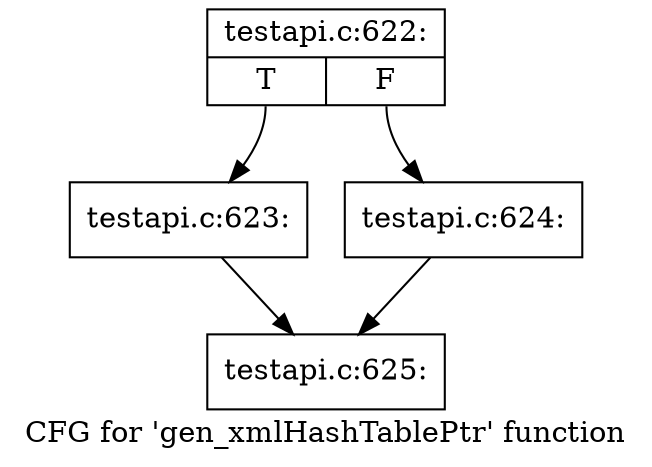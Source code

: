 digraph "CFG for 'gen_xmlHashTablePtr' function" {
	label="CFG for 'gen_xmlHashTablePtr' function";

	Node0x431e2f0 [shape=record,label="{testapi.c:622:|{<s0>T|<s1>F}}"];
	Node0x431e2f0:s0 -> Node0x432e670;
	Node0x431e2f0:s1 -> Node0x432e6c0;
	Node0x432e670 [shape=record,label="{testapi.c:623:}"];
	Node0x432e670 -> Node0x43346f0;
	Node0x432e6c0 [shape=record,label="{testapi.c:624:}"];
	Node0x432e6c0 -> Node0x43346f0;
	Node0x43346f0 [shape=record,label="{testapi.c:625:}"];
}
